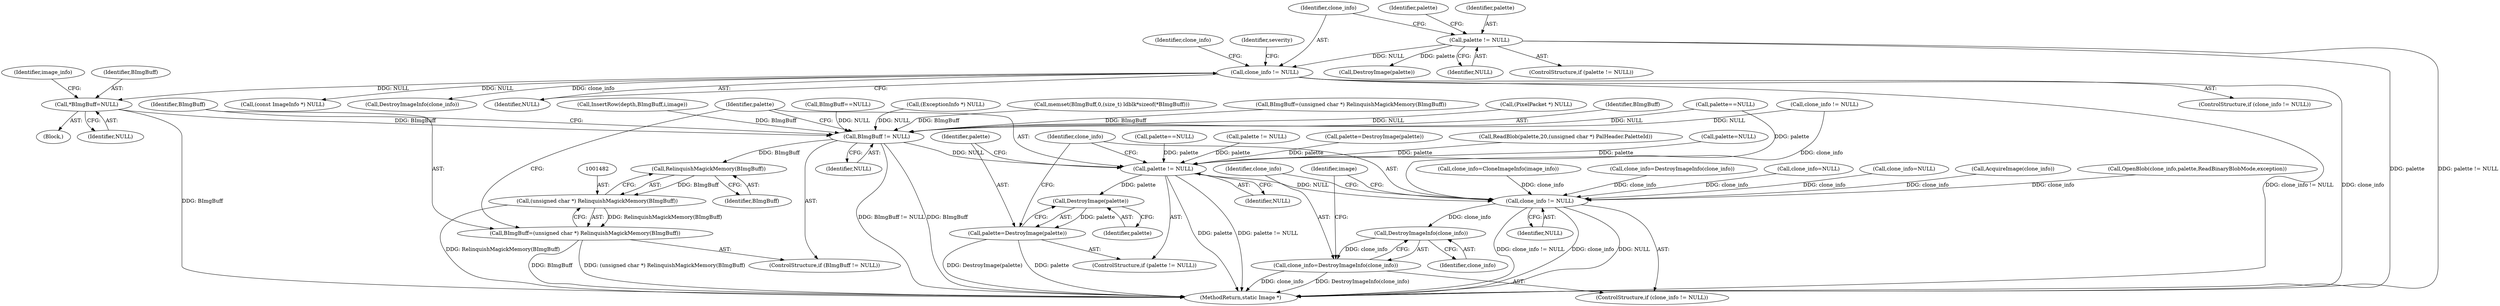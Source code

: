 digraph "0_ImageMagick_1e59b29e520d2beab73e8c78aacd5f1c0d76196d@pointer" {
"1000159" [label="(Call,*BImgBuff=NULL)"];
"1000133" [label="(Call,clone_info != NULL)"];
"1000125" [label="(Call,palette != NULL)"];
"1001476" [label="(Call,BImgBuff != NULL)"];
"1001483" [label="(Call,RelinquishMagickMemory(BImgBuff))"];
"1001481" [label="(Call,(unsigned char *) RelinquishMagickMemory(BImgBuff))"];
"1001479" [label="(Call,BImgBuff=(unsigned char *) RelinquishMagickMemory(BImgBuff))"];
"1001486" [label="(Call,palette != NULL)"];
"1001491" [label="(Call,DestroyImage(palette))"];
"1001489" [label="(Call,palette=DestroyImage(palette))"];
"1001494" [label="(Call,clone_info != NULL)"];
"1001499" [label="(Call,DestroyImageInfo(clone_info))"];
"1001497" [label="(Call,clone_info=DestroyImageInfo(clone_info))"];
"1001493" [label="(ControlStructure,if (clone_info != NULL))"];
"1000742" [label="(Call,ReadBlob(palette,20,(unsigned char *) PalHeader.PaletteId))"];
"1001520" [label="(MethodReturn,static Image *)"];
"1001500" [label="(Identifier,clone_info)"];
"1000167" [label="(Call,(const ImageInfo *) NULL)"];
"1001152" [label="(Call,clone_info != NULL)"];
"1000194" [label="(Call,(ExceptionInfo *) NULL)"];
"1001476" [label="(Call,BImgBuff != NULL)"];
"1000126" [label="(Identifier,palette)"];
"1000227" [label="(Call,palette=NULL)"];
"1000632" [label="(Call,OpenBlob(clone_info,palette,ReadBinaryBlobMode,exception))"];
"1001499" [label="(Call,DestroyImageInfo(clone_info))"];
"1001497" [label="(Call,clone_info=DestroyImageInfo(clone_info))"];
"1001122" [label="(Call,memset(BImgBuff,0,(size_t) ldblk*sizeof(*BImgBuff)))"];
"1000122" [label="(Block,)"];
"1001159" [label="(Call,BImgBuff=(unsigned char *) RelinquishMagickMemory(BImgBuff))"];
"1001491" [label="(Call,DestroyImage(palette))"];
"1001498" [label="(Identifier,clone_info)"];
"1001481" [label="(Call,(unsigned char *) RelinquishMagickMemory(BImgBuff))"];
"1001475" [label="(ControlStructure,if (BImgBuff != NULL))"];
"1001484" [label="(Identifier,BImgBuff)"];
"1001485" [label="(ControlStructure,if (palette != NULL))"];
"1001495" [label="(Identifier,clone_info)"];
"1001431" [label="(Call,(PixelPacket *) NULL)"];
"1000138" [label="(Call,DestroyImageInfo(clone_info))"];
"1000141" [label="(Identifier,severity)"];
"1000478" [label="(Call,clone_info=CloneImageInfo(image_info))"];
"1001298" [label="(Call,palette==NULL)"];
"1000130" [label="(Call,DestroyImage(palette))"];
"1001480" [label="(Identifier,BImgBuff)"];
"1001492" [label="(Identifier,palette)"];
"1001494" [label="(Call,clone_info != NULL)"];
"1001155" [label="(Call,clone_info=DestroyImageInfo(clone_info))"];
"1000134" [label="(Identifier,clone_info)"];
"1001477" [label="(Identifier,BImgBuff)"];
"1000135" [label="(Identifier,NULL)"];
"1000137" [label="(Identifier,clone_info)"];
"1000125" [label="(Call,palette != NULL)"];
"1001032" [label="(Call,palette==NULL)"];
"1000230" [label="(Call,clone_info=NULL)"];
"1001504" [label="(Identifier,image)"];
"1000133" [label="(Call,clone_info != NULL)"];
"1001288" [label="(Call,InsertRow(depth,BImgBuff,i,image))"];
"1000159" [label="(Call,*BImgBuff=NULL)"];
"1000161" [label="(Identifier,NULL)"];
"1000166" [label="(Identifier,image_info)"];
"1001478" [label="(Identifier,NULL)"];
"1001479" [label="(Call,BImgBuff=(unsigned char *) RelinquishMagickMemory(BImgBuff))"];
"1000129" [label="(Identifier,palette)"];
"1001488" [label="(Identifier,NULL)"];
"1001483" [label="(Call,RelinquishMagickMemory(BImgBuff))"];
"1001116" [label="(Call,BImgBuff==NULL)"];
"1000618" [label="(Call,clone_info=NULL)"];
"1000127" [label="(Identifier,NULL)"];
"1001487" [label="(Identifier,palette)"];
"1001490" [label="(Identifier,palette)"];
"1001486" [label="(Call,palette != NULL)"];
"1000132" [label="(ControlStructure,if (clone_info != NULL))"];
"1001144" [label="(Call,palette != NULL)"];
"1001147" [label="(Call,palette=DestroyImage(palette))"];
"1000160" [label="(Identifier,BImgBuff)"];
"1001496" [label="(Identifier,NULL)"];
"1000124" [label="(ControlStructure,if (palette != NULL))"];
"1000626" [label="(Call,AcquireImage(clone_info))"];
"1001489" [label="(Call,palette=DestroyImage(palette))"];
"1000159" -> "1000122"  [label="AST: "];
"1000159" -> "1000161"  [label="CFG: "];
"1000160" -> "1000159"  [label="AST: "];
"1000161" -> "1000159"  [label="AST: "];
"1000166" -> "1000159"  [label="CFG: "];
"1000159" -> "1001520"  [label="DDG: BImgBuff"];
"1000133" -> "1000159"  [label="DDG: NULL"];
"1000159" -> "1001476"  [label="DDG: BImgBuff"];
"1000133" -> "1000132"  [label="AST: "];
"1000133" -> "1000135"  [label="CFG: "];
"1000134" -> "1000133"  [label="AST: "];
"1000135" -> "1000133"  [label="AST: "];
"1000137" -> "1000133"  [label="CFG: "];
"1000141" -> "1000133"  [label="CFG: "];
"1000133" -> "1001520"  [label="DDG: clone_info"];
"1000133" -> "1001520"  [label="DDG: clone_info != NULL"];
"1000125" -> "1000133"  [label="DDG: NULL"];
"1000133" -> "1000138"  [label="DDG: clone_info"];
"1000133" -> "1000167"  [label="DDG: NULL"];
"1000125" -> "1000124"  [label="AST: "];
"1000125" -> "1000127"  [label="CFG: "];
"1000126" -> "1000125"  [label="AST: "];
"1000127" -> "1000125"  [label="AST: "];
"1000129" -> "1000125"  [label="CFG: "];
"1000134" -> "1000125"  [label="CFG: "];
"1000125" -> "1001520"  [label="DDG: palette"];
"1000125" -> "1001520"  [label="DDG: palette != NULL"];
"1000125" -> "1000130"  [label="DDG: palette"];
"1001476" -> "1001475"  [label="AST: "];
"1001476" -> "1001478"  [label="CFG: "];
"1001477" -> "1001476"  [label="AST: "];
"1001478" -> "1001476"  [label="AST: "];
"1001480" -> "1001476"  [label="CFG: "];
"1001487" -> "1001476"  [label="CFG: "];
"1001476" -> "1001520"  [label="DDG: BImgBuff != NULL"];
"1001476" -> "1001520"  [label="DDG: BImgBuff"];
"1001122" -> "1001476"  [label="DDG: BImgBuff"];
"1001288" -> "1001476"  [label="DDG: BImgBuff"];
"1001159" -> "1001476"  [label="DDG: BImgBuff"];
"1001431" -> "1001476"  [label="DDG: NULL"];
"1001152" -> "1001476"  [label="DDG: NULL"];
"1001298" -> "1001476"  [label="DDG: NULL"];
"1001116" -> "1001476"  [label="DDG: NULL"];
"1000194" -> "1001476"  [label="DDG: NULL"];
"1001476" -> "1001483"  [label="DDG: BImgBuff"];
"1001476" -> "1001486"  [label="DDG: NULL"];
"1001483" -> "1001481"  [label="AST: "];
"1001483" -> "1001484"  [label="CFG: "];
"1001484" -> "1001483"  [label="AST: "];
"1001481" -> "1001483"  [label="CFG: "];
"1001483" -> "1001481"  [label="DDG: BImgBuff"];
"1001481" -> "1001479"  [label="AST: "];
"1001482" -> "1001481"  [label="AST: "];
"1001479" -> "1001481"  [label="CFG: "];
"1001481" -> "1001520"  [label="DDG: RelinquishMagickMemory(BImgBuff)"];
"1001481" -> "1001479"  [label="DDG: RelinquishMagickMemory(BImgBuff)"];
"1001479" -> "1001475"  [label="AST: "];
"1001480" -> "1001479"  [label="AST: "];
"1001487" -> "1001479"  [label="CFG: "];
"1001479" -> "1001520"  [label="DDG: BImgBuff"];
"1001479" -> "1001520"  [label="DDG: (unsigned char *) RelinquishMagickMemory(BImgBuff)"];
"1001486" -> "1001485"  [label="AST: "];
"1001486" -> "1001488"  [label="CFG: "];
"1001487" -> "1001486"  [label="AST: "];
"1001488" -> "1001486"  [label="AST: "];
"1001490" -> "1001486"  [label="CFG: "];
"1001495" -> "1001486"  [label="CFG: "];
"1001486" -> "1001520"  [label="DDG: palette"];
"1001486" -> "1001520"  [label="DDG: palette != NULL"];
"1001298" -> "1001486"  [label="DDG: palette"];
"1001147" -> "1001486"  [label="DDG: palette"];
"1000227" -> "1001486"  [label="DDG: palette"];
"1001144" -> "1001486"  [label="DDG: palette"];
"1001032" -> "1001486"  [label="DDG: palette"];
"1000742" -> "1001486"  [label="DDG: palette"];
"1001486" -> "1001491"  [label="DDG: palette"];
"1001486" -> "1001494"  [label="DDG: NULL"];
"1001491" -> "1001489"  [label="AST: "];
"1001491" -> "1001492"  [label="CFG: "];
"1001492" -> "1001491"  [label="AST: "];
"1001489" -> "1001491"  [label="CFG: "];
"1001491" -> "1001489"  [label="DDG: palette"];
"1001489" -> "1001485"  [label="AST: "];
"1001490" -> "1001489"  [label="AST: "];
"1001495" -> "1001489"  [label="CFG: "];
"1001489" -> "1001520"  [label="DDG: palette"];
"1001489" -> "1001520"  [label="DDG: DestroyImage(palette)"];
"1001494" -> "1001493"  [label="AST: "];
"1001494" -> "1001496"  [label="CFG: "];
"1001495" -> "1001494"  [label="AST: "];
"1001496" -> "1001494"  [label="AST: "];
"1001498" -> "1001494"  [label="CFG: "];
"1001504" -> "1001494"  [label="CFG: "];
"1001494" -> "1001520"  [label="DDG: clone_info != NULL"];
"1001494" -> "1001520"  [label="DDG: clone_info"];
"1001494" -> "1001520"  [label="DDG: NULL"];
"1001155" -> "1001494"  [label="DDG: clone_info"];
"1000632" -> "1001494"  [label="DDG: clone_info"];
"1000626" -> "1001494"  [label="DDG: clone_info"];
"1000478" -> "1001494"  [label="DDG: clone_info"];
"1000230" -> "1001494"  [label="DDG: clone_info"];
"1001152" -> "1001494"  [label="DDG: clone_info"];
"1000618" -> "1001494"  [label="DDG: clone_info"];
"1001494" -> "1001499"  [label="DDG: clone_info"];
"1001499" -> "1001497"  [label="AST: "];
"1001499" -> "1001500"  [label="CFG: "];
"1001500" -> "1001499"  [label="AST: "];
"1001497" -> "1001499"  [label="CFG: "];
"1001499" -> "1001497"  [label="DDG: clone_info"];
"1001497" -> "1001493"  [label="AST: "];
"1001498" -> "1001497"  [label="AST: "];
"1001504" -> "1001497"  [label="CFG: "];
"1001497" -> "1001520"  [label="DDG: DestroyImageInfo(clone_info)"];
"1001497" -> "1001520"  [label="DDG: clone_info"];
}
